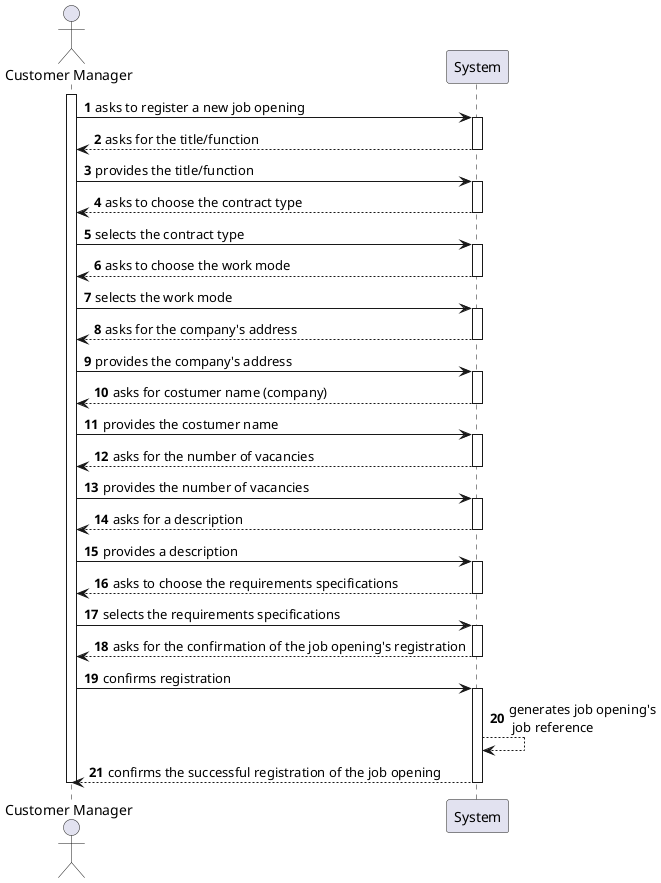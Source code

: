 @startuml US1002_SSD
autonumber

actor "Customer Manager" as CM
participant "System" as SYS

activate CM

CM -> SYS : asks to register a new job opening

activate SYS

SYS --> CM : asks for the title/function
deactivate SYS

CM -> SYS : provides the title/function

activate SYS

SYS --> CM : asks to choose the contract type
deactivate SYS

CM -> SYS : selects the contract type

activate SYS

SYS --> CM : asks to choose the work mode
deactivate SYS

CM -> SYS : selects the work mode

activate SYS

SYS --> CM : asks for the company's address
deactivate SYS

CM -> SYS : provides the company's address

activate SYS

SYS --> CM : asks for costumer name (company)
deactivate SYS

CM -> SYS : provides the costumer name

activate SYS

SYS --> CM : asks for the number of vacancies
deactivate SYS

CM -> SYS : provides the number of vacancies

activate SYS

SYS --> CM : asks for a description
deactivate SYS

CM -> SYS : provides a description

activate SYS

SYS --> CM : asks to choose the requirements specifications
deactivate SYS

CM -> SYS : selects the requirements specifications

activate SYS

SYS --> CM : asks for the confirmation of the job opening's registration
deactivate SYS

CM -> SYS : confirms registration

activate SYS

SYS --> SYS : generates job opening's\n job reference

SYS --> CM : confirms the successful registration of the job opening
deactivate SYS


deactivate CM

@enduml